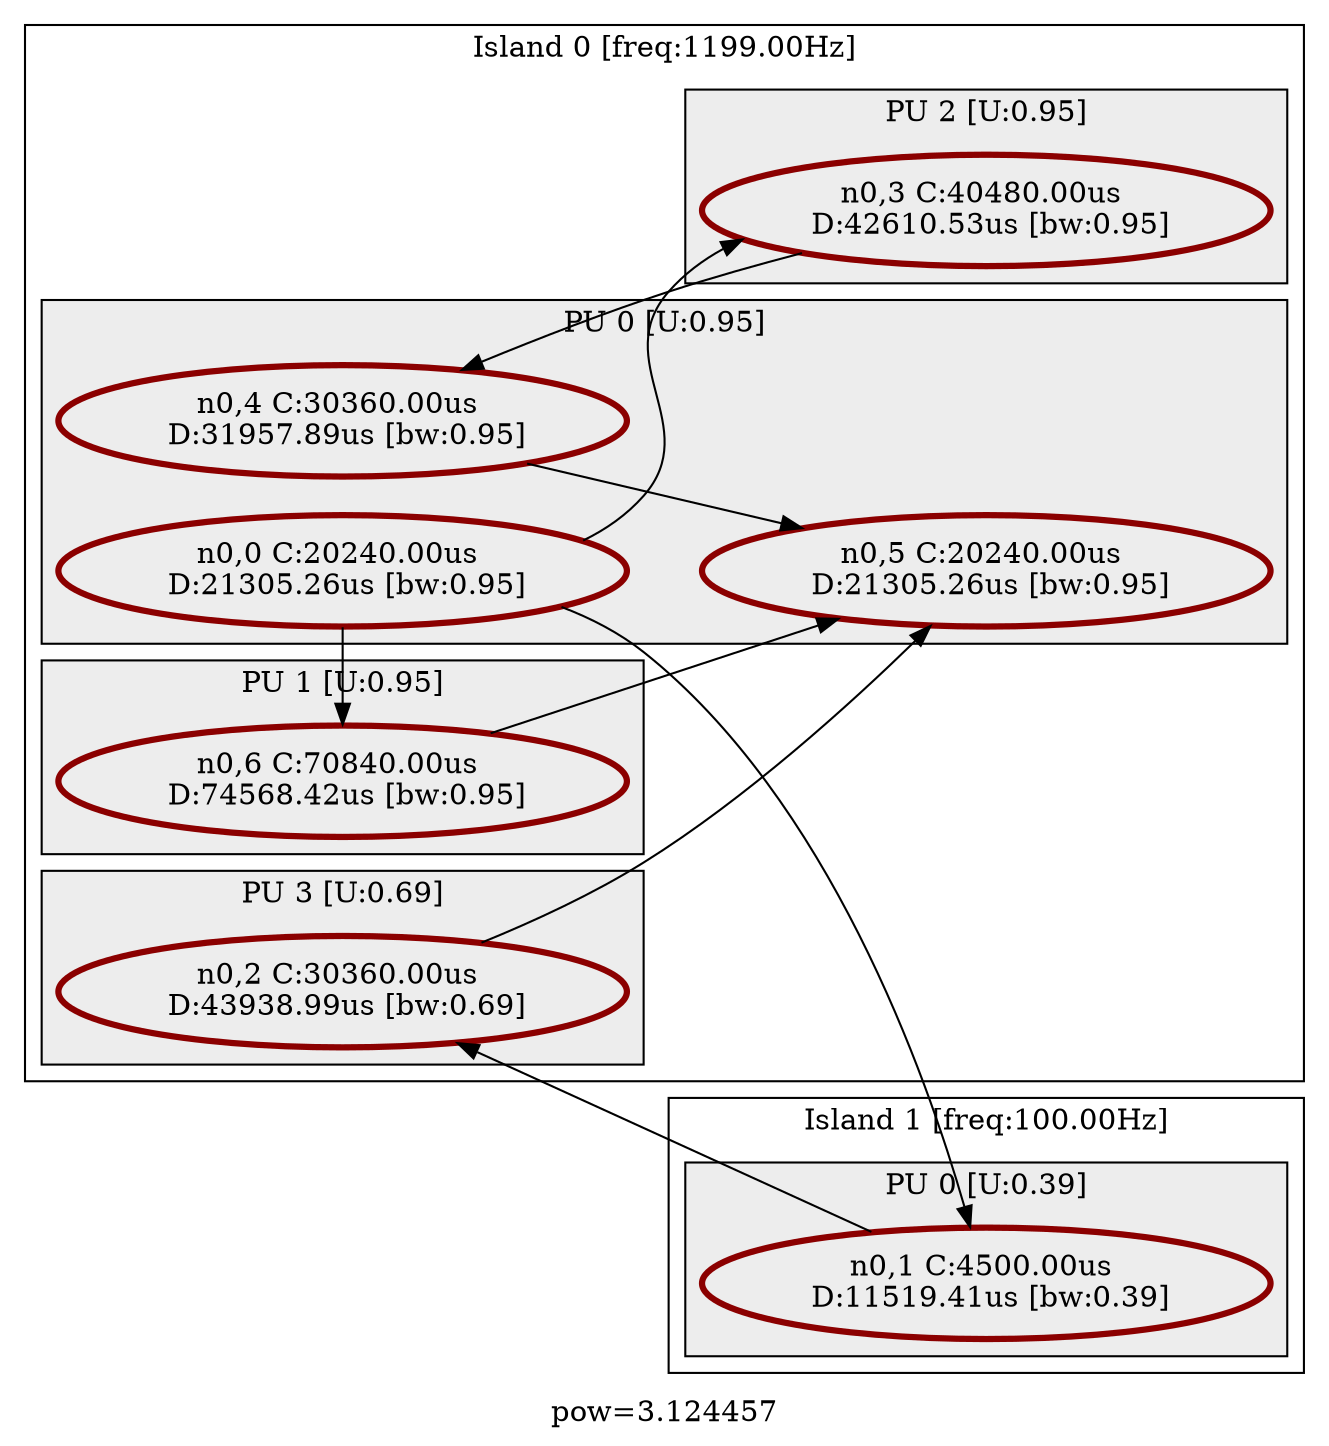 digraph G {
  rankdir=LR;
  label="pow=3.124457"
  subgraph cluster_island_0 {
    label="Island 0 [freq:1199.00Hz]";
    subgraph cluster_pu_0 {
      label="PU 0 [U:0.95]";
      bgcolor=gray93;
      n_0_0 [ label="n0,0 C:20240.00us \n D:21305.26us [bw:0.95]", color=darkred, penwidth=3 ];
      n_0_4 [ label="n0,4 C:30360.00us \n D:31957.89us [bw:0.95]", color=darkred, penwidth=3 ];
      n_0_5 [ label="n0,5 C:20240.00us \n D:21305.26us [bw:0.95]", color=darkred, penwidth=3 ];
    }
    subgraph cluster_pu_1 {
      label="PU 1 [U:0.95]";
      bgcolor=gray93;
      n_0_6 [ label="n0,6 C:70840.00us \n D:74568.42us [bw:0.95]", color=darkred, penwidth=3 ];
    }
    subgraph cluster_pu_2 {
      label="PU 2 [U:0.95]";
      bgcolor=gray93;
      n_0_3 [ label="n0,3 C:40480.00us \n D:42610.53us [bw:0.95]", color=darkred, penwidth=3 ];
    }
    subgraph cluster_pu_3 {
      label="PU 3 [U:0.69]";
      bgcolor=gray93;
      n_0_2 [ label="n0,2 C:30360.00us \n D:43938.99us [bw:0.69]", color=darkred, penwidth=3 ];
    }
  }
  subgraph cluster_island_1 {
    label="Island 1 [freq:100.00Hz]";
    subgraph cluster_pu_0 {
      label="PU 0 [U:0.39]";
      bgcolor=gray93;
      n_0_1 [ label="n0,1 C:4500.00us \n D:11519.41us [bw:0.39]", color=darkred, penwidth=3 ];
    }
  }
  n_0_0 -> n_0_1
  n_0_0 -> n_0_3
  n_0_0 -> n_0_6
  n_0_1 -> n_0_2
  n_0_2 -> n_0_5
  n_0_3 -> n_0_4
  n_0_4 -> n_0_5
  n_0_6 -> n_0_5
}

